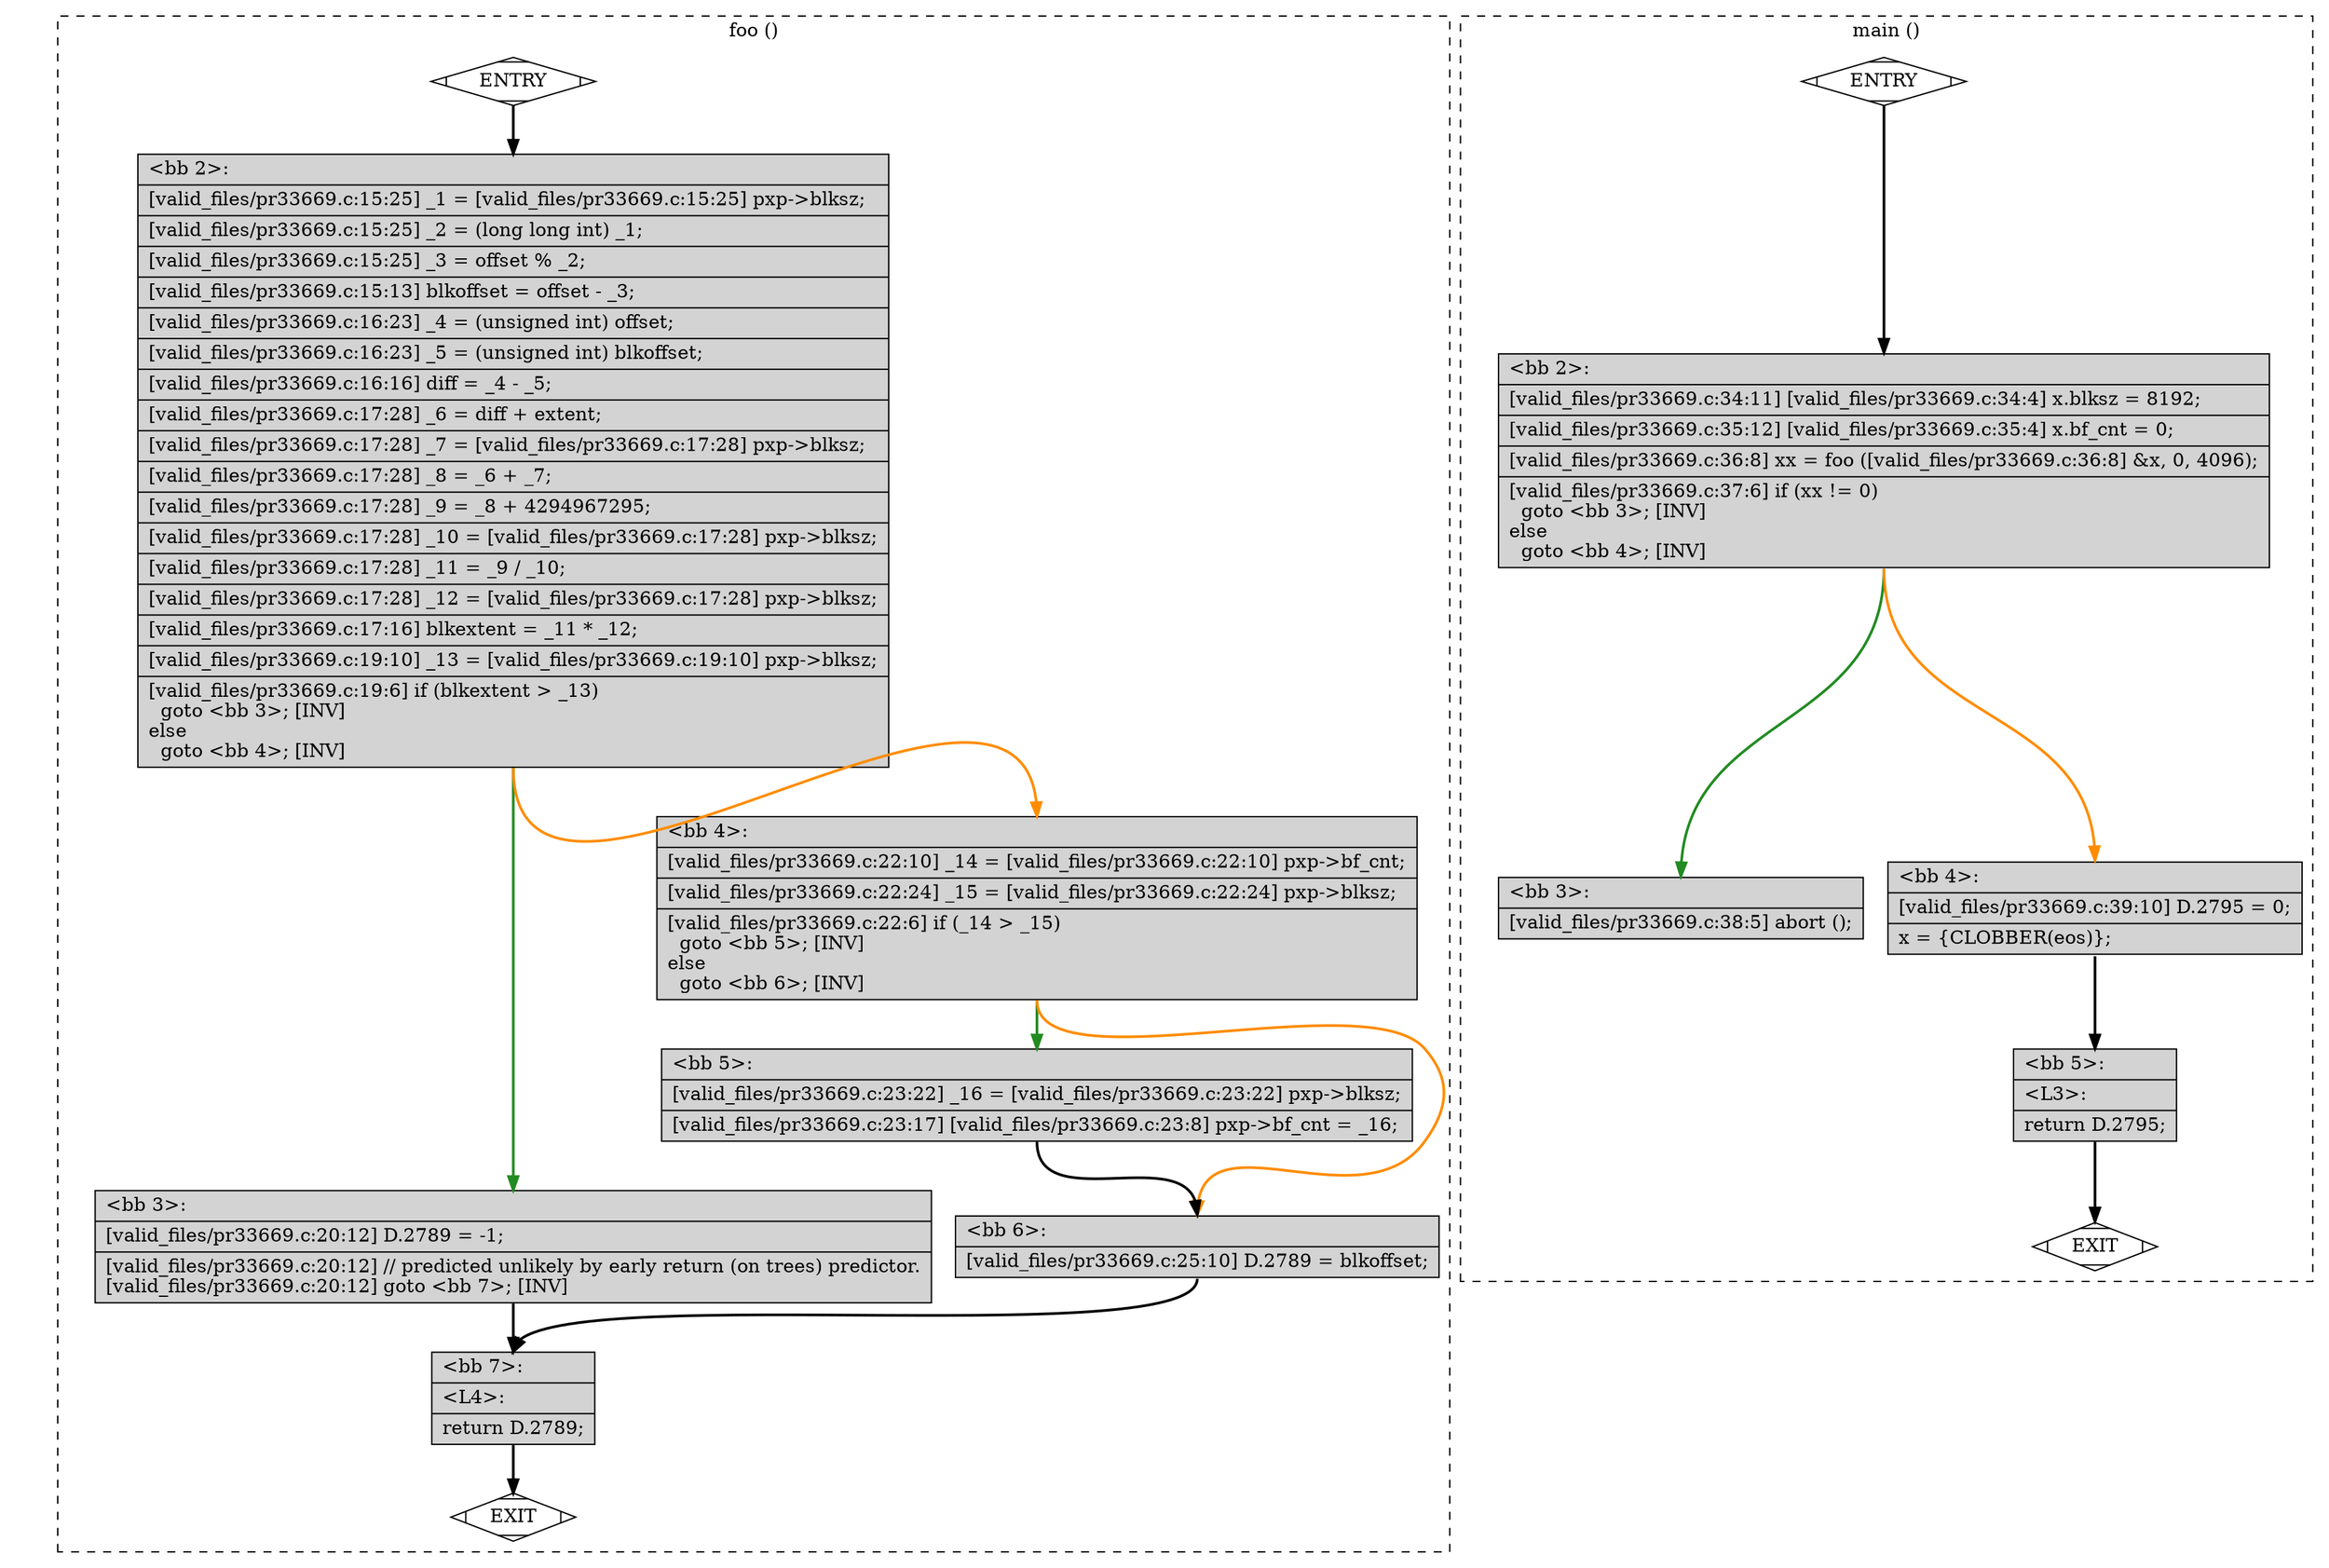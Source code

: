 digraph "a-pr33669.c.015t.cfg" {
overlap=false;
subgraph "cluster_foo" {
	style="dashed";
	color="black";
	label="foo ()";
	fn_0_basic_block_0 [shape=Mdiamond,style=filled,fillcolor=white,label="ENTRY"];

	fn_0_basic_block_1 [shape=Mdiamond,style=filled,fillcolor=white,label="EXIT"];

	fn_0_basic_block_2 [shape=record,style=filled,fillcolor=lightgrey,label="{\<bb\ 2\>:\l\
|[valid_files/pr33669.c:15:25]\ _1\ =\ [valid_files/pr33669.c:15:25]\ pxp-\>blksz;\l\
|[valid_files/pr33669.c:15:25]\ _2\ =\ (long\ long\ int)\ _1;\l\
|[valid_files/pr33669.c:15:25]\ _3\ =\ offset\ %\ _2;\l\
|[valid_files/pr33669.c:15:13]\ blkoffset\ =\ offset\ -\ _3;\l\
|[valid_files/pr33669.c:16:23]\ _4\ =\ (unsigned\ int)\ offset;\l\
|[valid_files/pr33669.c:16:23]\ _5\ =\ (unsigned\ int)\ blkoffset;\l\
|[valid_files/pr33669.c:16:16]\ diff\ =\ _4\ -\ _5;\l\
|[valid_files/pr33669.c:17:28]\ _6\ =\ diff\ +\ extent;\l\
|[valid_files/pr33669.c:17:28]\ _7\ =\ [valid_files/pr33669.c:17:28]\ pxp-\>blksz;\l\
|[valid_files/pr33669.c:17:28]\ _8\ =\ _6\ +\ _7;\l\
|[valid_files/pr33669.c:17:28]\ _9\ =\ _8\ +\ 4294967295;\l\
|[valid_files/pr33669.c:17:28]\ _10\ =\ [valid_files/pr33669.c:17:28]\ pxp-\>blksz;\l\
|[valid_files/pr33669.c:17:28]\ _11\ =\ _9\ /\ _10;\l\
|[valid_files/pr33669.c:17:28]\ _12\ =\ [valid_files/pr33669.c:17:28]\ pxp-\>blksz;\l\
|[valid_files/pr33669.c:17:16]\ blkextent\ =\ _11\ *\ _12;\l\
|[valid_files/pr33669.c:19:10]\ _13\ =\ [valid_files/pr33669.c:19:10]\ pxp-\>blksz;\l\
|[valid_files/pr33669.c:19:6]\ if\ (blkextent\ \>\ _13)\l\
\ \ goto\ \<bb\ 3\>;\ [INV]\l\
else\l\
\ \ goto\ \<bb\ 4\>;\ [INV]\l\
}"];

	fn_0_basic_block_3 [shape=record,style=filled,fillcolor=lightgrey,label="{\<bb\ 3\>:\l\
|[valid_files/pr33669.c:20:12]\ D.2789\ =\ -1;\l\
|[valid_files/pr33669.c:20:12]\ //\ predicted\ unlikely\ by\ early\ return\ (on\ trees)\ predictor.\l\
[valid_files/pr33669.c:20:12]\ goto\ \<bb\ 7\>;\ [INV]\l\
}"];

	fn_0_basic_block_4 [shape=record,style=filled,fillcolor=lightgrey,label="{\<bb\ 4\>:\l\
|[valid_files/pr33669.c:22:10]\ _14\ =\ [valid_files/pr33669.c:22:10]\ pxp-\>bf_cnt;\l\
|[valid_files/pr33669.c:22:24]\ _15\ =\ [valid_files/pr33669.c:22:24]\ pxp-\>blksz;\l\
|[valid_files/pr33669.c:22:6]\ if\ (_14\ \>\ _15)\l\
\ \ goto\ \<bb\ 5\>;\ [INV]\l\
else\l\
\ \ goto\ \<bb\ 6\>;\ [INV]\l\
}"];

	fn_0_basic_block_5 [shape=record,style=filled,fillcolor=lightgrey,label="{\<bb\ 5\>:\l\
|[valid_files/pr33669.c:23:22]\ _16\ =\ [valid_files/pr33669.c:23:22]\ pxp-\>blksz;\l\
|[valid_files/pr33669.c:23:17]\ [valid_files/pr33669.c:23:8]\ pxp-\>bf_cnt\ =\ _16;\l\
}"];

	fn_0_basic_block_6 [shape=record,style=filled,fillcolor=lightgrey,label="{\<bb\ 6\>:\l\
|[valid_files/pr33669.c:25:10]\ D.2789\ =\ blkoffset;\l\
}"];

	fn_0_basic_block_7 [shape=record,style=filled,fillcolor=lightgrey,label="{\<bb\ 7\>:\l\
|\<L4\>:\l\
|return\ D.2789;\l\
}"];

	fn_0_basic_block_0:s -> fn_0_basic_block_2:n [style="solid,bold",color=black,weight=100,constraint=true];
	fn_0_basic_block_2:s -> fn_0_basic_block_3:n [style="solid,bold",color=forestgreen,weight=10,constraint=true];
	fn_0_basic_block_2:s -> fn_0_basic_block_4:n [style="solid,bold",color=darkorange,weight=10,constraint=true];
	fn_0_basic_block_3:s -> fn_0_basic_block_7:n [style="solid,bold",color=black,weight=100,constraint=true];
	fn_0_basic_block_4:s -> fn_0_basic_block_5:n [style="solid,bold",color=forestgreen,weight=10,constraint=true];
	fn_0_basic_block_4:s -> fn_0_basic_block_6:n [style="solid,bold",color=darkorange,weight=10,constraint=true];
	fn_0_basic_block_5:s -> fn_0_basic_block_6:n [style="solid,bold",color=black,weight=100,constraint=true];
	fn_0_basic_block_6:s -> fn_0_basic_block_7:n [style="solid,bold",color=black,weight=100,constraint=true];
	fn_0_basic_block_7:s -> fn_0_basic_block_1:n [style="solid,bold",color=black,weight=10,constraint=true];
	fn_0_basic_block_0:s -> fn_0_basic_block_1:n [style="invis",constraint=true];
}
subgraph "cluster_main" {
	style="dashed";
	color="black";
	label="main ()";
	fn_1_basic_block_0 [shape=Mdiamond,style=filled,fillcolor=white,label="ENTRY"];

	fn_1_basic_block_1 [shape=Mdiamond,style=filled,fillcolor=white,label="EXIT"];

	fn_1_basic_block_2 [shape=record,style=filled,fillcolor=lightgrey,label="{\<bb\ 2\>:\l\
|[valid_files/pr33669.c:34:11]\ [valid_files/pr33669.c:34:4]\ x.blksz\ =\ 8192;\l\
|[valid_files/pr33669.c:35:12]\ [valid_files/pr33669.c:35:4]\ x.bf_cnt\ =\ 0;\l\
|[valid_files/pr33669.c:36:8]\ xx\ =\ foo\ ([valid_files/pr33669.c:36:8]\ &x,\ 0,\ 4096);\l\
|[valid_files/pr33669.c:37:6]\ if\ (xx\ !=\ 0)\l\
\ \ goto\ \<bb\ 3\>;\ [INV]\l\
else\l\
\ \ goto\ \<bb\ 4\>;\ [INV]\l\
}"];

	fn_1_basic_block_3 [shape=record,style=filled,fillcolor=lightgrey,label="{\<bb\ 3\>:\l\
|[valid_files/pr33669.c:38:5]\ abort\ ();\l\
}"];

	fn_1_basic_block_4 [shape=record,style=filled,fillcolor=lightgrey,label="{\<bb\ 4\>:\l\
|[valid_files/pr33669.c:39:10]\ D.2795\ =\ 0;\l\
|x\ =\ \{CLOBBER(eos)\};\l\
}"];

	fn_1_basic_block_5 [shape=record,style=filled,fillcolor=lightgrey,label="{\<bb\ 5\>:\l\
|\<L3\>:\l\
|return\ D.2795;\l\
}"];

	fn_1_basic_block_0:s -> fn_1_basic_block_2:n [style="solid,bold",color=black,weight=100,constraint=true];
	fn_1_basic_block_2:s -> fn_1_basic_block_3:n [style="solid,bold",color=forestgreen,weight=10,constraint=true];
	fn_1_basic_block_2:s -> fn_1_basic_block_4:n [style="solid,bold",color=darkorange,weight=10,constraint=true];
	fn_1_basic_block_4:s -> fn_1_basic_block_5:n [style="solid,bold",color=black,weight=100,constraint=true];
	fn_1_basic_block_5:s -> fn_1_basic_block_1:n [style="solid,bold",color=black,weight=10,constraint=true];
	fn_1_basic_block_0:s -> fn_1_basic_block_1:n [style="invis",constraint=true];
}
}
